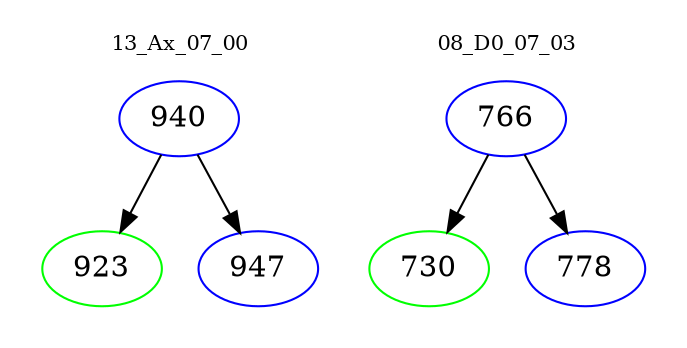 digraph{
subgraph cluster_0 {
color = white
label = "13_Ax_07_00";
fontsize=10;
T0_940 [label="940", color="blue"]
T0_940 -> T0_923 [color="black"]
T0_923 [label="923", color="green"]
T0_940 -> T0_947 [color="black"]
T0_947 [label="947", color="blue"]
}
subgraph cluster_1 {
color = white
label = "08_D0_07_03";
fontsize=10;
T1_766 [label="766", color="blue"]
T1_766 -> T1_730 [color="black"]
T1_730 [label="730", color="green"]
T1_766 -> T1_778 [color="black"]
T1_778 [label="778", color="blue"]
}
}
